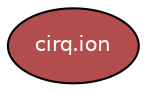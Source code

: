 
digraph G {
    concentrate = true;

    rankdir = BT;
    node [style=filled,fillcolor="#ffffff",fontcolor="#000000",fontname=Helvetica,fontsize=10];

    cirq_ion [fillcolor="#b34c4c",fontcolor="#ffffff",label="cirq.ion"];
}

